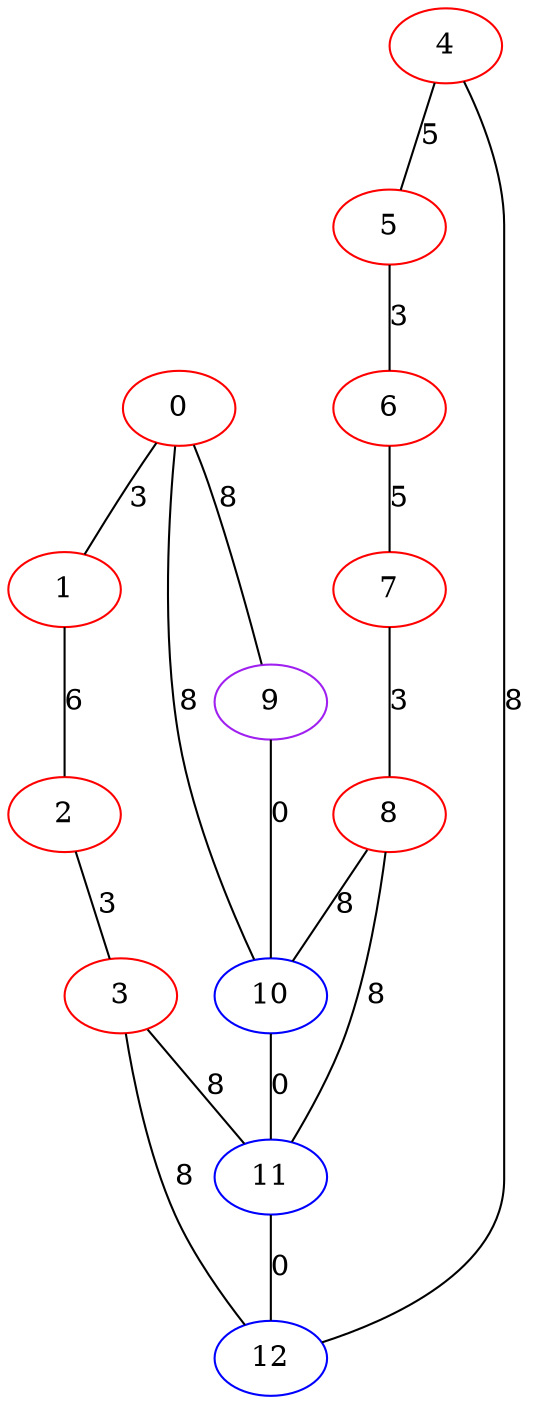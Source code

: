graph "" {
0 [color=red, weight=1];
1 [color=red, weight=1];
2 [color=red, weight=1];
3 [color=red, weight=1];
4 [color=red, weight=1];
5 [color=red, weight=1];
6 [color=red, weight=1];
7 [color=red, weight=1];
8 [color=red, weight=1];
9 [color=purple, weight=4];
10 [color=blue, weight=3];
11 [color=blue, weight=3];
12 [color=blue, weight=3];
0 -- 1  [key=0, label=3];
0 -- 10  [key=0, label=8];
0 -- 9  [key=0, label=8];
1 -- 2  [key=0, label=6];
2 -- 3  [key=0, label=3];
3 -- 11  [key=0, label=8];
3 -- 12  [key=0, label=8];
4 -- 12  [key=0, label=8];
4 -- 5  [key=0, label=5];
5 -- 6  [key=0, label=3];
6 -- 7  [key=0, label=5];
7 -- 8  [key=0, label=3];
8 -- 10  [key=0, label=8];
8 -- 11  [key=0, label=8];
9 -- 10  [key=0, label=0];
10 -- 11  [key=0, label=0];
11 -- 12  [key=0, label=0];
}
